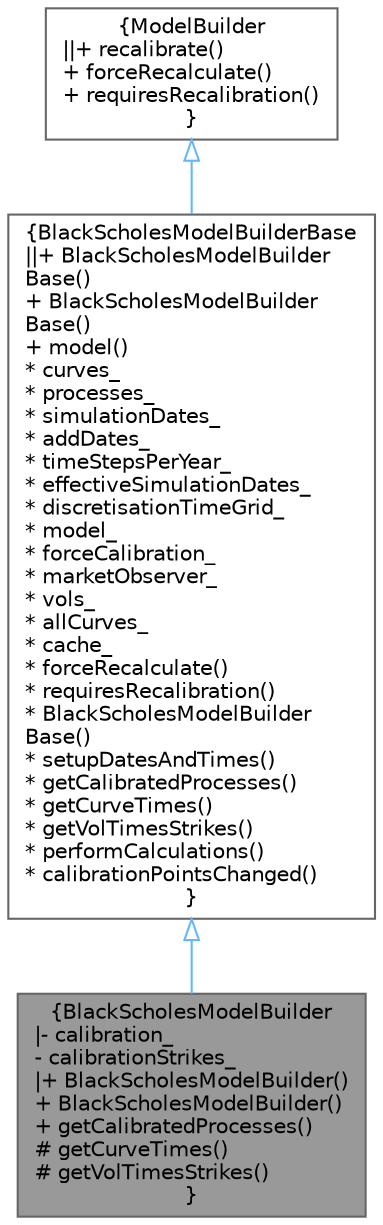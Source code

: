digraph "BlackScholesModelBuilder"
{
 // INTERACTIVE_SVG=YES
 // LATEX_PDF_SIZE
  bgcolor="transparent";
  edge [fontname=Helvetica,fontsize=10,labelfontname=Helvetica,labelfontsize=10];
  node [fontname=Helvetica,fontsize=10,shape=box,height=0.2,width=0.4];
  Node1 [label="{BlackScholesModelBuilder\n|- calibration_\l- calibrationStrikes_\l|+ BlackScholesModelBuilder()\l+ BlackScholesModelBuilder()\l+ getCalibratedProcesses()\l# getCurveTimes()\l# getVolTimesStrikes()\l}",height=0.2,width=0.4,color="gray40", fillcolor="grey60", style="filled", fontcolor="black",tooltip=" "];
  Node2 -> Node1 [dir="back",color="steelblue1",style="solid",arrowtail="onormal"];
  Node2 [label="{BlackScholesModelBuilderBase\n||+ BlackScholesModelBuilder\lBase()\l+ BlackScholesModelBuilder\lBase()\l+ model()\l* curves_\l* processes_\l* simulationDates_\l* addDates_\l* timeStepsPerYear_\l* effectiveSimulationDates_\l* discretisationTimeGrid_\l* model_\l* forceCalibration_\l* marketObserver_\l* vols_\l* allCurves_\l* cache_\l* forceRecalculate()\l* requiresRecalibration()\l* BlackScholesModelBuilder\lBase()\l* setupDatesAndTimes()\l* getCalibratedProcesses()\l* getCurveTimes()\l* getVolTimesStrikes()\l* performCalculations()\l* calibrationPointsChanged()\l}",height=0.2,width=0.4,color="gray40", fillcolor="white", style="filled",URL="$classore_1_1data_1_1_black_scholes_model_builder_base.html",tooltip=" "];
  Node3 -> Node2 [dir="back",color="steelblue1",style="solid",arrowtail="onormal"];
  Node3 [label="{ModelBuilder\n||+ recalibrate()\l+ forceRecalculate()\l+ requiresRecalibration()\l}",height=0.2,width=0.4,color="gray40", fillcolor="white", style="filled",URL="C:/dev/ORE/documentation/QuantExt/doc/quantext.tag$class_quant_ext_1_1_model_builder.html",tooltip=" "];
}
